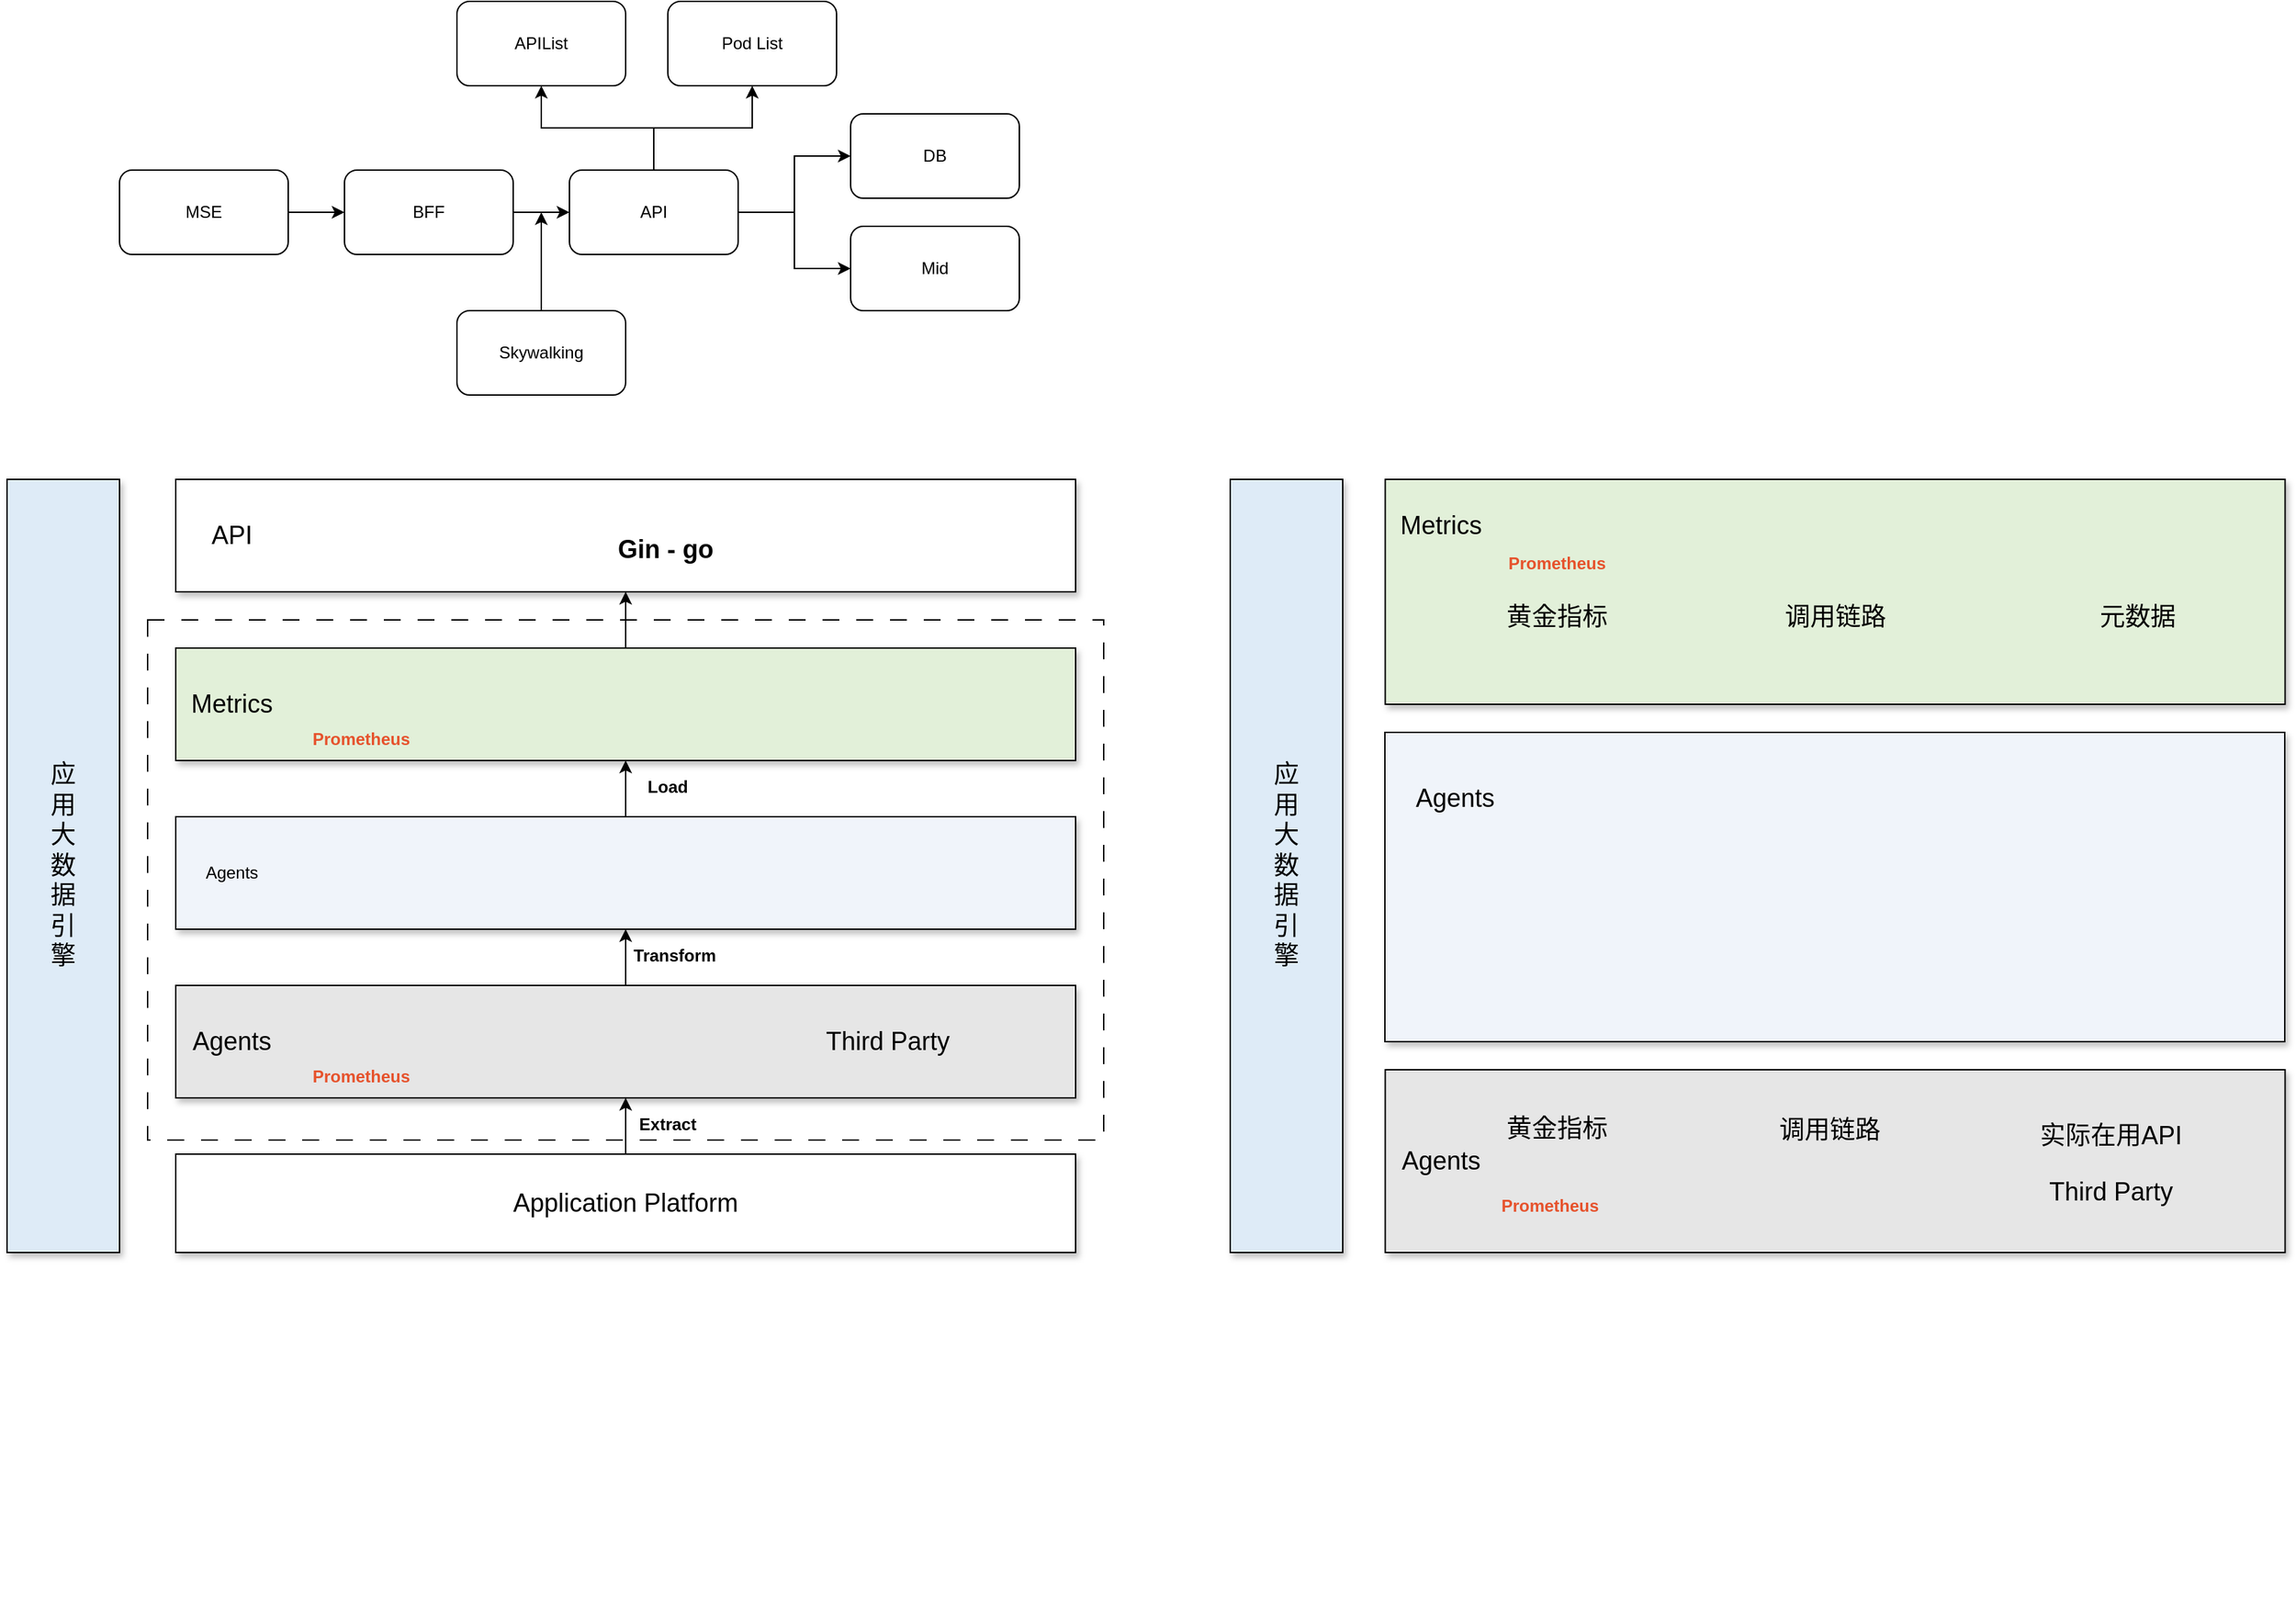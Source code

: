 <mxfile version="21.2.3" type="github">
  <diagram name="第 1 页" id="a0qODan2Q1DSZ3mQigHt">
    <mxGraphModel dx="1302" dy="651" grid="1" gridSize="10" guides="1" tooltips="1" connect="1" arrows="1" fold="1" page="1" pageScale="1" pageWidth="827" pageHeight="1169" math="0" shadow="0">
      <root>
        <mxCell id="0" />
        <mxCell id="1" parent="0" />
        <mxCell id="kMznN8p3bmwgDsw7orBE-67" value="" style="rounded=0;whiteSpace=wrap;html=1;fillColor=none;dashed=1;dashPattern=12 12;" vertex="1" parent="1">
          <mxGeometry x="100" y="500" width="680" height="370" as="geometry" />
        </mxCell>
        <mxCell id="kMznN8p3bmwgDsw7orBE-43" style="edgeStyle=orthogonalEdgeStyle;rounded=0;orthogonalLoop=1;jettySize=auto;html=1;exitX=0.5;exitY=0;exitDx=0;exitDy=0;entryX=0.5;entryY=1;entryDx=0;entryDy=0;" edge="1" parent="1" source="kMznN8p3bmwgDsw7orBE-29" target="kMznN8p3bmwgDsw7orBE-38">
          <mxGeometry relative="1" as="geometry" />
        </mxCell>
        <mxCell id="kMznN8p3bmwgDsw7orBE-29" value="" style="rounded=0;whiteSpace=wrap;html=1;fillColor=#F0F4FA;shadow=1;" vertex="1" parent="1">
          <mxGeometry x="120" y="640" width="640" height="80" as="geometry" />
        </mxCell>
        <mxCell id="kMznN8p3bmwgDsw7orBE-23" style="edgeStyle=orthogonalEdgeStyle;rounded=0;orthogonalLoop=1;jettySize=auto;html=1;exitX=0.5;exitY=0;exitDx=0;exitDy=0;entryX=0.5;entryY=1;entryDx=0;entryDy=0;" edge="1" parent="1" source="kMznN8p3bmwgDsw7orBE-20" target="kMznN8p3bmwgDsw7orBE-29">
          <mxGeometry relative="1" as="geometry">
            <mxPoint x="440" y="725" as="targetPoint" />
          </mxGeometry>
        </mxCell>
        <mxCell id="kMznN8p3bmwgDsw7orBE-20" value="" style="rounded=0;whiteSpace=wrap;html=1;fillColor=#E6E6E6;shadow=1;" vertex="1" parent="1">
          <mxGeometry x="120" y="760" width="640" height="80" as="geometry" />
        </mxCell>
        <mxCell id="kMznN8p3bmwgDsw7orBE-6" style="edgeStyle=orthogonalEdgeStyle;rounded=0;orthogonalLoop=1;jettySize=auto;html=1;exitX=1;exitY=0.5;exitDx=0;exitDy=0;entryX=0;entryY=0.5;entryDx=0;entryDy=0;" edge="1" parent="1" source="kMznN8p3bmwgDsw7orBE-1" target="kMznN8p3bmwgDsw7orBE-3">
          <mxGeometry relative="1" as="geometry" />
        </mxCell>
        <mxCell id="kMznN8p3bmwgDsw7orBE-1" value="BFF" style="rounded=1;whiteSpace=wrap;html=1;" vertex="1" parent="1">
          <mxGeometry x="240" y="180" width="120" height="60" as="geometry" />
        </mxCell>
        <mxCell id="kMznN8p3bmwgDsw7orBE-7" style="edgeStyle=orthogonalEdgeStyle;rounded=0;orthogonalLoop=1;jettySize=auto;html=1;exitX=0.5;exitY=0;exitDx=0;exitDy=0;" edge="1" parent="1" source="kMznN8p3bmwgDsw7orBE-2">
          <mxGeometry relative="1" as="geometry">
            <mxPoint x="380" y="210" as="targetPoint" />
          </mxGeometry>
        </mxCell>
        <mxCell id="kMznN8p3bmwgDsw7orBE-2" value="Skywalking" style="rounded=1;whiteSpace=wrap;html=1;" vertex="1" parent="1">
          <mxGeometry x="320" y="280" width="120" height="60" as="geometry" />
        </mxCell>
        <mxCell id="kMznN8p3bmwgDsw7orBE-9" style="edgeStyle=orthogonalEdgeStyle;rounded=0;orthogonalLoop=1;jettySize=auto;html=1;exitX=0.5;exitY=0;exitDx=0;exitDy=0;entryX=0.5;entryY=1;entryDx=0;entryDy=0;" edge="1" parent="1" source="kMznN8p3bmwgDsw7orBE-3" target="kMznN8p3bmwgDsw7orBE-4">
          <mxGeometry relative="1" as="geometry" />
        </mxCell>
        <mxCell id="kMznN8p3bmwgDsw7orBE-12" style="edgeStyle=orthogonalEdgeStyle;rounded=0;orthogonalLoop=1;jettySize=auto;html=1;exitX=0.5;exitY=0;exitDx=0;exitDy=0;entryX=0.5;entryY=1;entryDx=0;entryDy=0;" edge="1" parent="1" source="kMznN8p3bmwgDsw7orBE-3" target="kMznN8p3bmwgDsw7orBE-11">
          <mxGeometry relative="1" as="geometry" />
        </mxCell>
        <mxCell id="kMznN8p3bmwgDsw7orBE-13" style="edgeStyle=orthogonalEdgeStyle;rounded=0;orthogonalLoop=1;jettySize=auto;html=1;exitX=1;exitY=0.5;exitDx=0;exitDy=0;entryX=0;entryY=0.5;entryDx=0;entryDy=0;" edge="1" parent="1" source="kMznN8p3bmwgDsw7orBE-3" target="kMznN8p3bmwgDsw7orBE-10">
          <mxGeometry relative="1" as="geometry" />
        </mxCell>
        <mxCell id="kMznN8p3bmwgDsw7orBE-15" style="edgeStyle=orthogonalEdgeStyle;rounded=0;orthogonalLoop=1;jettySize=auto;html=1;exitX=1;exitY=0.5;exitDx=0;exitDy=0;entryX=0;entryY=0.5;entryDx=0;entryDy=0;" edge="1" parent="1" source="kMznN8p3bmwgDsw7orBE-3" target="kMznN8p3bmwgDsw7orBE-14">
          <mxGeometry relative="1" as="geometry" />
        </mxCell>
        <mxCell id="kMznN8p3bmwgDsw7orBE-3" value="API" style="rounded=1;whiteSpace=wrap;html=1;" vertex="1" parent="1">
          <mxGeometry x="400" y="180" width="120" height="60" as="geometry" />
        </mxCell>
        <mxCell id="kMznN8p3bmwgDsw7orBE-4" value="APIList" style="rounded=1;whiteSpace=wrap;html=1;" vertex="1" parent="1">
          <mxGeometry x="320" y="60" width="120" height="60" as="geometry" />
        </mxCell>
        <mxCell id="kMznN8p3bmwgDsw7orBE-8" style="edgeStyle=orthogonalEdgeStyle;rounded=0;orthogonalLoop=1;jettySize=auto;html=1;exitX=1;exitY=0.5;exitDx=0;exitDy=0;entryX=0;entryY=0.5;entryDx=0;entryDy=0;" edge="1" parent="1" source="kMznN8p3bmwgDsw7orBE-5" target="kMznN8p3bmwgDsw7orBE-1">
          <mxGeometry relative="1" as="geometry" />
        </mxCell>
        <mxCell id="kMznN8p3bmwgDsw7orBE-5" value="MSE" style="rounded=1;whiteSpace=wrap;html=1;" vertex="1" parent="1">
          <mxGeometry x="80" y="180" width="120" height="60" as="geometry" />
        </mxCell>
        <mxCell id="kMznN8p3bmwgDsw7orBE-10" value="DB" style="rounded=1;whiteSpace=wrap;html=1;" vertex="1" parent="1">
          <mxGeometry x="600" y="140" width="120" height="60" as="geometry" />
        </mxCell>
        <mxCell id="kMznN8p3bmwgDsw7orBE-11" value="Pod List" style="rounded=1;whiteSpace=wrap;html=1;" vertex="1" parent="1">
          <mxGeometry x="470" y="60" width="120" height="60" as="geometry" />
        </mxCell>
        <mxCell id="kMznN8p3bmwgDsw7orBE-14" value="Mid" style="rounded=1;whiteSpace=wrap;html=1;" vertex="1" parent="1">
          <mxGeometry x="600" y="220" width="120" height="60" as="geometry" />
        </mxCell>
        <mxCell id="kMznN8p3bmwgDsw7orBE-22" value="&lt;font style=&quot;font-size: 18px;&quot;&gt;Agents&lt;/font&gt;" style="text;html=1;strokeColor=none;fillColor=none;align=center;verticalAlign=middle;whiteSpace=wrap;rounded=0;" vertex="1" parent="1">
          <mxGeometry x="120" y="777.5" width="80" height="45" as="geometry" />
        </mxCell>
        <mxCell id="kMznN8p3bmwgDsw7orBE-25" style="edgeStyle=orthogonalEdgeStyle;rounded=0;orthogonalLoop=1;jettySize=auto;html=1;exitX=0.5;exitY=0;exitDx=0;exitDy=0;entryX=0.5;entryY=1;entryDx=0;entryDy=0;" edge="1" parent="1" source="kMznN8p3bmwgDsw7orBE-24" target="kMznN8p3bmwgDsw7orBE-20">
          <mxGeometry relative="1" as="geometry" />
        </mxCell>
        <mxCell id="kMznN8p3bmwgDsw7orBE-24" value="" style="rounded=0;whiteSpace=wrap;html=1;shadow=1;" vertex="1" parent="1">
          <mxGeometry x="120" y="880" width="640" height="70" as="geometry" />
        </mxCell>
        <mxCell id="kMznN8p3bmwgDsw7orBE-26" value="Extract" style="text;html=1;strokeColor=none;fillColor=none;align=center;verticalAlign=middle;whiteSpace=wrap;rounded=0;fontStyle=1" vertex="1" parent="1">
          <mxGeometry x="440" y="844" width="60" height="30" as="geometry" />
        </mxCell>
        <mxCell id="kMznN8p3bmwgDsw7orBE-27" value="&lt;font style=&quot;font-size: 18px;&quot;&gt;Application Platform&lt;/font&gt;" style="text;html=1;strokeColor=none;fillColor=none;align=center;verticalAlign=middle;whiteSpace=wrap;rounded=0;" vertex="1" parent="1">
          <mxGeometry x="345" y="892.5" width="190" height="45" as="geometry" />
        </mxCell>
        <mxCell id="kMznN8p3bmwgDsw7orBE-30" value="Agents" style="text;html=1;strokeColor=none;fillColor=none;align=center;verticalAlign=middle;whiteSpace=wrap;rounded=0;" vertex="1" parent="1">
          <mxGeometry x="120" y="657" width="80" height="45" as="geometry" />
        </mxCell>
        <mxCell id="kMznN8p3bmwgDsw7orBE-33" value="" style="rounded=0;whiteSpace=wrap;html=1;shadow=1;" vertex="1" parent="1">
          <mxGeometry x="120" y="400" width="640" height="80" as="geometry" />
        </mxCell>
        <mxCell id="kMznN8p3bmwgDsw7orBE-35" value="&lt;font style=&quot;font-size: 18px;&quot;&gt;API&lt;/font&gt;" style="text;html=1;strokeColor=none;fillColor=none;align=center;verticalAlign=middle;whiteSpace=wrap;rounded=0;" vertex="1" parent="1">
          <mxGeometry x="120" y="417" width="80" height="45" as="geometry" />
        </mxCell>
        <mxCell id="kMznN8p3bmwgDsw7orBE-37" value="&lt;font style=&quot;font-size: 18px;&quot;&gt;应&lt;br&gt;用&lt;br&gt;大&lt;br&gt;数&lt;br&gt;据&lt;br&gt;引&lt;br&gt;擎&lt;/font&gt;" style="rounded=0;whiteSpace=wrap;html=1;fillColor=#DEEBF7;shadow=1;" vertex="1" parent="1">
          <mxGeometry y="400" width="80" height="550" as="geometry" />
        </mxCell>
        <mxCell id="kMznN8p3bmwgDsw7orBE-45" style="edgeStyle=orthogonalEdgeStyle;rounded=0;orthogonalLoop=1;jettySize=auto;html=1;exitX=0.5;exitY=0;exitDx=0;exitDy=0;entryX=0.5;entryY=1;entryDx=0;entryDy=0;" edge="1" parent="1" source="kMznN8p3bmwgDsw7orBE-38" target="kMznN8p3bmwgDsw7orBE-33">
          <mxGeometry relative="1" as="geometry" />
        </mxCell>
        <mxCell id="kMznN8p3bmwgDsw7orBE-38" value="" style="rounded=0;whiteSpace=wrap;html=1;fillColor=#E2F0D9;shadow=1;" vertex="1" parent="1">
          <mxGeometry x="120" y="520" width="640" height="80" as="geometry" />
        </mxCell>
        <mxCell id="kMznN8p3bmwgDsw7orBE-42" value="&lt;span style=&quot;font-size: 18px;&quot;&gt;Metrics&lt;/span&gt;" style="text;html=1;strokeColor=none;fillColor=none;align=center;verticalAlign=middle;whiteSpace=wrap;rounded=0;" vertex="1" parent="1">
          <mxGeometry x="120" y="537.5" width="80" height="45" as="geometry" />
        </mxCell>
        <mxCell id="kMznN8p3bmwgDsw7orBE-46" value="Transform" style="text;html=1;strokeColor=none;fillColor=none;align=center;verticalAlign=middle;whiteSpace=wrap;rounded=0;fontStyle=1" vertex="1" parent="1">
          <mxGeometry x="445" y="724" width="60" height="30" as="geometry" />
        </mxCell>
        <mxCell id="kMznN8p3bmwgDsw7orBE-47" value="Load" style="text;html=1;strokeColor=none;fillColor=none;align=center;verticalAlign=middle;whiteSpace=wrap;rounded=0;fontStyle=1" vertex="1" parent="1">
          <mxGeometry x="440" y="604" width="60" height="30" as="geometry" />
        </mxCell>
        <mxCell id="kMznN8p3bmwgDsw7orBE-48" value="" style="shape=image;verticalLabelPosition=bottom;labelBackgroundColor=default;verticalAlign=top;aspect=fixed;imageAspect=0;image=https://image.eula.club/hexo/ETL%E5%9F%BA%E6%9C%AC%E6%B5%81%E7%A8%8B.png;" vertex="1" parent="1">
          <mxGeometry x="1.27" y="990" width="438.73" height="219" as="geometry" />
        </mxCell>
        <mxCell id="kMznN8p3bmwgDsw7orBE-49" value="" style="shape=image;verticalLabelPosition=bottom;labelBackgroundColor=default;verticalAlign=top;aspect=fixed;imageAspect=0;image=https://raw.githubusercontent.com/gin-gonic/logo/master/color.png;" vertex="1" parent="1">
          <mxGeometry x="384.76" y="408.02" width="44.76" height="62.96" as="geometry" />
        </mxCell>
        <mxCell id="kMznN8p3bmwgDsw7orBE-52" value="" style="shape=image;verticalLabelPosition=bottom;labelBackgroundColor=default;verticalAlign=top;aspect=fixed;imageAspect=0;image=https://1000logos.net/wp-content/uploads/2020/08/MySQL-Logo.png;" vertex="1" parent="1">
          <mxGeometry x="570" y="527.18" width="105" height="65.63" as="geometry" />
        </mxCell>
        <mxCell id="kMznN8p3bmwgDsw7orBE-54" value="" style="shape=image;verticalLabelPosition=bottom;labelBackgroundColor=default;verticalAlign=top;aspect=fixed;imageAspect=0;image=https://upload.wikimedia.org/wikipedia/commons/thumb/9/93/MongoDB_Logo.svg/2560px-MongoDB_Logo.svg.png;" vertex="1" parent="1">
          <mxGeometry x="370" y="541.16" width="140" height="37.68" as="geometry" />
        </mxCell>
        <mxCell id="kMznN8p3bmwgDsw7orBE-55" value="" style="shape=image;verticalLabelPosition=bottom;labelBackgroundColor=default;verticalAlign=top;aspect=fixed;imageAspect=0;image=https://opentelemetry.io/img/social/logo-wordmark-001.png;" vertex="1" parent="1">
          <mxGeometry x="374.52" y="645.35" width="130.48" height="68.29" as="geometry" />
        </mxCell>
        <mxCell id="kMznN8p3bmwgDsw7orBE-60" value="" style="shape=image;verticalLabelPosition=bottom;labelBackgroundColor=default;verticalAlign=top;aspect=fixed;imageAspect=0;image=https://skyapmtest.github.io/page-resources/SkyAPM/skyapm.png;" vertex="1" parent="1">
          <mxGeometry x="384.76" y="782.06" width="110" height="35.88" as="geometry" />
        </mxCell>
        <mxCell id="kMznN8p3bmwgDsw7orBE-61" value="" style="shape=image;verticalLabelPosition=bottom;labelBackgroundColor=default;verticalAlign=top;aspect=fixed;imageAspect=0;image=https://github.com/prometheus/prometheus/raw/main/documentation/images/prometheus-logo.svg;" vertex="1" parent="1">
          <mxGeometry x="230" y="773.33" width="45" height="44.61" as="geometry" />
        </mxCell>
        <mxCell id="kMznN8p3bmwgDsw7orBE-62" value="" style="shape=image;verticalLabelPosition=bottom;labelBackgroundColor=default;verticalAlign=top;aspect=fixed;imageAspect=0;image=https://github.com/prometheus/prometheus/raw/main/documentation/images/prometheus-logo.svg;movable=1;resizable=1;rotatable=1;deletable=1;editable=1;locked=0;connectable=1;" vertex="1" parent="1">
          <mxGeometry x="230" y="534.23" width="45" height="44.61" as="geometry" />
        </mxCell>
        <mxCell id="kMznN8p3bmwgDsw7orBE-63" value="&lt;font style=&quot;font-size: 18px;&quot;&gt;Third Party&lt;/font&gt;" style="text;html=1;strokeColor=none;fillColor=none;align=center;verticalAlign=middle;whiteSpace=wrap;rounded=0;" vertex="1" parent="1">
          <mxGeometry x="570" y="777.5" width="112.5" height="45" as="geometry" />
        </mxCell>
        <mxCell id="kMznN8p3bmwgDsw7orBE-64" value="&lt;font color=&quot;#e6522c&quot;&gt;&lt;b&gt;Prometheus&lt;/b&gt;&lt;/font&gt;" style="text;html=1;strokeColor=none;fillColor=none;align=center;verticalAlign=middle;whiteSpace=wrap;rounded=0;movable=1;resizable=1;rotatable=1;deletable=1;editable=1;locked=0;connectable=1;" vertex="1" parent="1">
          <mxGeometry x="210.32" y="570" width="84.36" height="30" as="geometry" />
        </mxCell>
        <mxCell id="kMznN8p3bmwgDsw7orBE-65" value="&lt;font color=&quot;#e6522c&quot;&gt;&lt;b&gt;Prometheus&lt;/b&gt;&lt;/font&gt;" style="text;html=1;strokeColor=none;fillColor=none;align=center;verticalAlign=middle;whiteSpace=wrap;rounded=0;movable=1;resizable=1;rotatable=1;deletable=1;editable=1;locked=0;connectable=1;" vertex="1" parent="1">
          <mxGeometry x="210.32" y="810" width="84.36" height="30" as="geometry" />
        </mxCell>
        <mxCell id="kMznN8p3bmwgDsw7orBE-66" value="&lt;font style=&quot;font-size: 18px;&quot;&gt;Gin - go&lt;/font&gt;" style="text;html=1;strokeColor=none;fillColor=none;align=center;verticalAlign=middle;whiteSpace=wrap;rounded=0;fontStyle=1" vertex="1" parent="1">
          <mxGeometry x="429.52" y="428.98" width="77" height="42" as="geometry" />
        </mxCell>
        <mxCell id="kMznN8p3bmwgDsw7orBE-70" value="" style="rounded=0;whiteSpace=wrap;html=1;fillColor=#F0F4FA;shadow=1;" vertex="1" parent="1">
          <mxGeometry x="980" y="580" width="640" height="220" as="geometry" />
        </mxCell>
        <mxCell id="kMznN8p3bmwgDsw7orBE-72" value="" style="rounded=0;whiteSpace=wrap;html=1;fillColor=#E6E6E6;shadow=1;" vertex="1" parent="1">
          <mxGeometry x="980.24" y="820" width="640" height="130" as="geometry" />
        </mxCell>
        <mxCell id="kMznN8p3bmwgDsw7orBE-73" value="&lt;font style=&quot;font-size: 18px;&quot;&gt;Agents&lt;/font&gt;" style="text;html=1;strokeColor=none;fillColor=none;align=center;verticalAlign=middle;whiteSpace=wrap;rounded=0;" vertex="1" parent="1">
          <mxGeometry x="980" y="862.5" width="80" height="45" as="geometry" />
        </mxCell>
        <mxCell id="kMznN8p3bmwgDsw7orBE-78" value="&lt;font style=&quot;font-size: 18px;&quot;&gt;Agents&lt;/font&gt;" style="text;html=1;strokeColor=none;fillColor=none;align=center;verticalAlign=middle;whiteSpace=wrap;rounded=0;" vertex="1" parent="1">
          <mxGeometry x="990.48" y="604.46" width="80" height="45" as="geometry" />
        </mxCell>
        <mxCell id="kMznN8p3bmwgDsw7orBE-81" value="&lt;font style=&quot;font-size: 18px;&quot;&gt;应&lt;br&gt;用&lt;br&gt;大&lt;br&gt;数&lt;br&gt;据&lt;br&gt;引&lt;br&gt;擎&lt;/font&gt;" style="rounded=0;whiteSpace=wrap;html=1;fillColor=#DEEBF7;shadow=1;" vertex="1" parent="1">
          <mxGeometry x="870" y="400" width="80" height="550" as="geometry" />
        </mxCell>
        <mxCell id="kMznN8p3bmwgDsw7orBE-83" value="" style="rounded=0;whiteSpace=wrap;html=1;fillColor=#E2F0D9;shadow=1;" vertex="1" parent="1">
          <mxGeometry x="980.24" y="400" width="640" height="160" as="geometry" />
        </mxCell>
        <mxCell id="kMznN8p3bmwgDsw7orBE-84" value="&lt;span style=&quot;font-size: 18px;&quot;&gt;Metrics&lt;/span&gt;" style="text;html=1;strokeColor=none;fillColor=none;align=center;verticalAlign=middle;whiteSpace=wrap;rounded=0;" vertex="1" parent="1">
          <mxGeometry x="980" y="410.32" width="80" height="45" as="geometry" />
        </mxCell>
        <mxCell id="kMznN8p3bmwgDsw7orBE-88" value="" style="shape=image;verticalLabelPosition=bottom;labelBackgroundColor=default;verticalAlign=top;aspect=fixed;imageAspect=0;image=https://1000logos.net/wp-content/uploads/2020/08/MySQL-Logo.png;" vertex="1" parent="1">
          <mxGeometry x="1256.28" y="412.68" width="87.43" height="54.65" as="geometry" />
        </mxCell>
        <mxCell id="kMznN8p3bmwgDsw7orBE-89" value="" style="shape=image;verticalLabelPosition=bottom;labelBackgroundColor=default;verticalAlign=top;aspect=fixed;imageAspect=0;image=https://upload.wikimedia.org/wikipedia/commons/thumb/9/93/MongoDB_Logo.svg/2560px-MongoDB_Logo.svg.png;" vertex="1" parent="1">
          <mxGeometry x="1450" y="432.34" width="130" height="34.99" as="geometry" />
        </mxCell>
        <mxCell id="kMznN8p3bmwgDsw7orBE-90" value="" style="shape=image;verticalLabelPosition=bottom;labelBackgroundColor=default;verticalAlign=top;aspect=fixed;imageAspect=0;image=https://opentelemetry.io/img/social/logo-wordmark-001.png;" vertex="1" parent="1">
          <mxGeometry x="1232.26" y="592.81" width="130.48" height="68.29" as="geometry" />
        </mxCell>
        <mxCell id="kMznN8p3bmwgDsw7orBE-91" value="" style="shape=image;verticalLabelPosition=bottom;labelBackgroundColor=default;verticalAlign=top;aspect=fixed;imageAspect=0;image=https://skyapmtest.github.io/page-resources/SkyAPM/skyapm.png;" vertex="1" parent="1">
          <mxGeometry x="1260" y="895" width="75" height="24.46" as="geometry" />
        </mxCell>
        <mxCell id="kMznN8p3bmwgDsw7orBE-94" value="&lt;font style=&quot;font-size: 18px;&quot;&gt;Third Party&lt;/font&gt;" style="text;html=1;strokeColor=none;fillColor=none;align=center;verticalAlign=middle;whiteSpace=wrap;rounded=0;" vertex="1" parent="1">
          <mxGeometry x="1440" y="884.73" width="112.5" height="45" as="geometry" />
        </mxCell>
        <mxCell id="kMznN8p3bmwgDsw7orBE-98" value="&lt;span style=&quot;font-size: 18px;&quot;&gt;调用链路&lt;/span&gt;" style="text;html=1;strokeColor=none;fillColor=none;align=center;verticalAlign=middle;whiteSpace=wrap;rounded=0;" vertex="1" parent="1">
          <mxGeometry x="1240" y="840" width="112.5" height="45" as="geometry" />
        </mxCell>
        <mxCell id="kMznN8p3bmwgDsw7orBE-99" value="" style="group" vertex="1" connectable="0" parent="1">
          <mxGeometry x="1070" y="884.73" width="54.84" height="41.4" as="geometry" />
        </mxCell>
        <mxCell id="kMznN8p3bmwgDsw7orBE-92" value="" style="shape=image;verticalLabelPosition=bottom;labelBackgroundColor=default;verticalAlign=top;aspect=fixed;imageAspect=0;image=https://github.com/prometheus/prometheus/raw/main/documentation/images/prometheus-logo.svg;" vertex="1" parent="kMznN8p3bmwgDsw7orBE-99">
          <mxGeometry x="12.793" width="27.596" height="27.357" as="geometry" />
        </mxCell>
        <mxCell id="kMznN8p3bmwgDsw7orBE-96" value="&lt;font color=&quot;#e6522c&quot;&gt;&lt;b&gt;Prometheus&lt;/b&gt;&lt;/font&gt;" style="text;html=1;strokeColor=none;fillColor=none;align=center;verticalAlign=middle;whiteSpace=wrap;rounded=0;movable=1;resizable=1;rotatable=1;deletable=1;editable=1;locked=0;connectable=1;" vertex="1" parent="kMznN8p3bmwgDsw7orBE-99">
          <mxGeometry y="22.771" width="54.84" height="18.629" as="geometry" />
        </mxCell>
        <mxCell id="kMznN8p3bmwgDsw7orBE-103" value="&lt;span style=&quot;font-size: 18px;&quot;&gt;黄金指标&lt;/span&gt;" style="text;html=1;strokeColor=none;fillColor=none;align=center;verticalAlign=middle;whiteSpace=wrap;rounded=0;" vertex="1" parent="1">
          <mxGeometry x="1046.17" y="839.73" width="112.5" height="45" as="geometry" />
        </mxCell>
        <mxCell id="kMznN8p3bmwgDsw7orBE-104" value="&lt;span style=&quot;font-size: 18px;&quot;&gt;实际在用API&lt;/span&gt;" style="text;html=1;strokeColor=none;fillColor=none;align=center;verticalAlign=middle;whiteSpace=wrap;rounded=0;" vertex="1" parent="1">
          <mxGeometry x="1440" y="844" width="112.5" height="45" as="geometry" />
        </mxCell>
        <mxCell id="kMznN8p3bmwgDsw7orBE-105" value="" style="group" vertex="1" connectable="0" parent="1">
          <mxGeometry x="1070" y="420" width="65.32" height="50.98" as="geometry" />
        </mxCell>
        <mxCell id="kMznN8p3bmwgDsw7orBE-106" value="" style="shape=image;verticalLabelPosition=bottom;labelBackgroundColor=default;verticalAlign=top;aspect=fixed;imageAspect=0;image=https://github.com/prometheus/prometheus/raw/main/documentation/images/prometheus-logo.svg;" vertex="1" parent="kMznN8p3bmwgDsw7orBE-105">
          <mxGeometry x="15.238" width="32.869" height="32.585" as="geometry" />
        </mxCell>
        <mxCell id="kMznN8p3bmwgDsw7orBE-107" value="&lt;font color=&quot;#e6522c&quot;&gt;&lt;b&gt;Prometheus&lt;/b&gt;&lt;/font&gt;" style="text;html=1;strokeColor=none;fillColor=none;align=center;verticalAlign=middle;whiteSpace=wrap;rounded=0;movable=1;resizable=1;rotatable=1;deletable=1;editable=1;locked=0;connectable=1;" vertex="1" parent="kMznN8p3bmwgDsw7orBE-105">
          <mxGeometry y="28.04" width="65.32" height="22.94" as="geometry" />
        </mxCell>
        <mxCell id="kMznN8p3bmwgDsw7orBE-108" value="&lt;span style=&quot;font-size: 18px;&quot;&gt;调用链路&lt;/span&gt;" style="text;html=1;strokeColor=none;fillColor=none;align=center;verticalAlign=middle;whiteSpace=wrap;rounded=0;" vertex="1" parent="1">
          <mxGeometry x="1243.75" y="475" width="112.5" height="45" as="geometry" />
        </mxCell>
        <mxCell id="kMznN8p3bmwgDsw7orBE-109" value="&lt;span style=&quot;font-size: 18px;&quot;&gt;元数据&lt;/span&gt;" style="text;html=1;strokeColor=none;fillColor=none;align=center;verticalAlign=middle;whiteSpace=wrap;rounded=0;" vertex="1" parent="1">
          <mxGeometry x="1458.75" y="475" width="112.5" height="45" as="geometry" />
        </mxCell>
        <mxCell id="kMznN8p3bmwgDsw7orBE-110" value="&lt;span style=&quot;font-size: 18px;&quot;&gt;黄金指标&lt;/span&gt;" style="text;html=1;strokeColor=none;fillColor=none;align=center;verticalAlign=middle;whiteSpace=wrap;rounded=0;" vertex="1" parent="1">
          <mxGeometry x="1046.41" y="475" width="112.5" height="45" as="geometry" />
        </mxCell>
      </root>
    </mxGraphModel>
  </diagram>
</mxfile>
